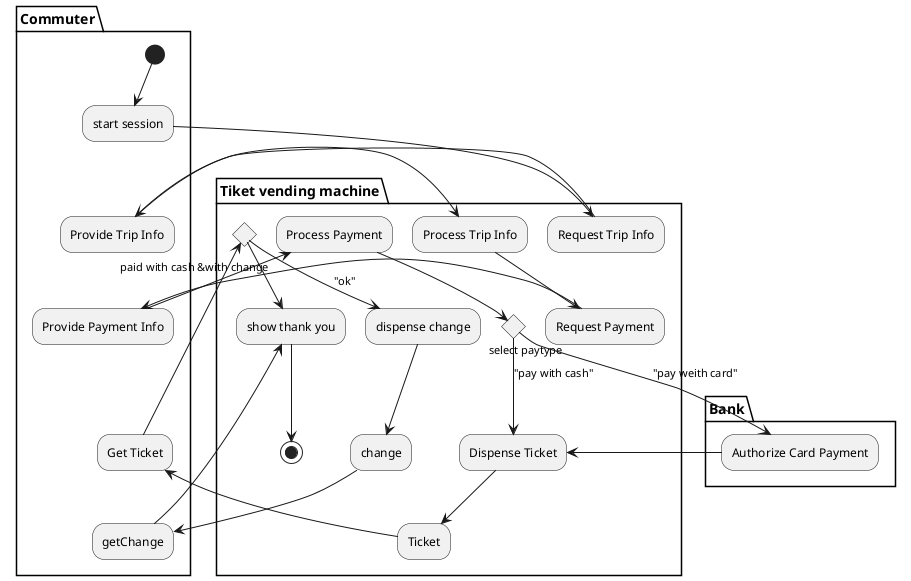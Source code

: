 @startuml
top to bottom direction
partition Commuter {
   (*)-down-> "start session"
        --[hidden]>"Provide Trip Info"
        --[hidden]>"Provide Payment Info"
        --[hidden]>"Get Ticket"
        --[hidden]>"getChange"
}
partition Bank {
    (*)--[hidden]> "Authorize Card Payment"
}
partition "Tiket vending machine" {
        "start session"-right->"Request Trip Info"
        -->"Provide Trip Info"
        -->"Process Trip Info"
        -->"Request Payment"
        -->"Provide Payment Info"
        -->"Process Payment"
        if "select paytype" then
          --> ["pay weith card"] "Authorize Card Payment"
          ->"Dispense Ticket"
         else
          --> ["pay with cash"] "Dispense Ticket"
        endif
      -->Ticket
      -->"Get Ticket"
      if paid with cash &with change then
          -->["ok"] dispense change
          -->change
          -->getChange
          -->show thank you
      else
           --> show thank you
      endif
      -->(*)
}



@enduml